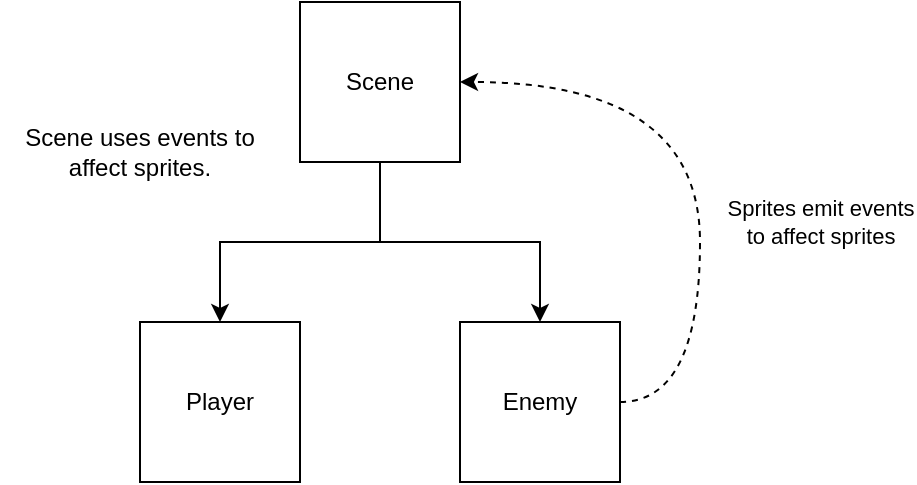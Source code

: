 <mxfile version="15.4.0" type="device" pages="2"><diagram id="J1InckuW2fwlYdY4EKgK" name="Overview"><mxGraphModel dx="106" dy="77" grid="1" gridSize="10" guides="1" tooltips="1" connect="1" arrows="1" fold="1" page="1" pageScale="1" pageWidth="850" pageHeight="1100" math="0" shadow="0"><root><mxCell id="0"/><mxCell id="1" parent="0"/><mxCell id="D9_8oQUbHowMgw041O21-9" style="edgeStyle=orthogonalEdgeStyle;rounded=0;orthogonalLoop=1;jettySize=auto;html=1;entryX=0.5;entryY=0;entryDx=0;entryDy=0;" edge="1" parent="1" source="D9_8oQUbHowMgw041O21-6" target="D9_8oQUbHowMgw041O21-7"><mxGeometry relative="1" as="geometry"/></mxCell><mxCell id="D9_8oQUbHowMgw041O21-10" style="edgeStyle=orthogonalEdgeStyle;rounded=0;orthogonalLoop=1;jettySize=auto;html=1;entryX=0.5;entryY=0;entryDx=0;entryDy=0;" edge="1" parent="1" source="D9_8oQUbHowMgw041O21-6" target="D9_8oQUbHowMgw041O21-8"><mxGeometry relative="1" as="geometry"/></mxCell><mxCell id="D9_8oQUbHowMgw041O21-6" value="Scene" style="whiteSpace=wrap;html=1;aspect=fixed;" vertex="1" parent="1"><mxGeometry x="320" y="90" width="80" height="80" as="geometry"/></mxCell><mxCell id="D9_8oQUbHowMgw041O21-7" value="Player" style="whiteSpace=wrap;html=1;aspect=fixed;" vertex="1" parent="1"><mxGeometry x="240" y="250" width="80" height="80" as="geometry"/></mxCell><mxCell id="D9_8oQUbHowMgw041O21-11" style="edgeStyle=orthogonalEdgeStyle;rounded=0;orthogonalLoop=1;jettySize=auto;html=1;curved=1;entryX=1;entryY=0.5;entryDx=0;entryDy=0;exitX=1;exitY=0.5;exitDx=0;exitDy=0;dashed=1;" edge="1" parent="1" source="D9_8oQUbHowMgw041O21-8" target="D9_8oQUbHowMgw041O21-6"><mxGeometry relative="1" as="geometry"><mxPoint x="530" y="160" as="targetPoint"/><Array as="points"><mxPoint x="520" y="290"/><mxPoint x="520" y="130"/></Array></mxGeometry></mxCell><mxCell id="D9_8oQUbHowMgw041O21-12" value="Sprites emit events &lt;br&gt;to affect sprites" style="edgeLabel;html=1;align=center;verticalAlign=middle;resizable=0;points=[];" vertex="1" connectable="0" parent="D9_8oQUbHowMgw041O21-11"><mxGeometry x="0.069" y="18" relative="1" as="geometry"><mxPoint x="78" y="41" as="offset"/></mxGeometry></mxCell><mxCell id="D9_8oQUbHowMgw041O21-8" value="Enemy" style="whiteSpace=wrap;html=1;aspect=fixed;" vertex="1" parent="1"><mxGeometry x="400" y="250" width="80" height="80" as="geometry"/></mxCell><mxCell id="D9_8oQUbHowMgw041O21-13" value="Scene uses events to affect sprites." style="text;html=1;strokeColor=none;fillColor=none;align=center;verticalAlign=middle;whiteSpace=wrap;rounded=0;" vertex="1" parent="1"><mxGeometry x="170" y="150" width="140" height="30" as="geometry"/></mxCell></root></mxGraphModel></diagram><diagram id="Ladgr5ll9ane3fLe4X2c" name="Page-2"><mxGraphModel dx="786" dy="572" grid="1" gridSize="10" guides="1" tooltips="1" connect="1" arrows="1" fold="1" page="1" pageScale="1" pageWidth="850" pageHeight="1100" math="0" shadow="0"><root><mxCell id="bhzknE2PBbN1UdV1b2PA-0"/><mxCell id="bhzknE2PBbN1UdV1b2PA-1" parent="bhzknE2PBbN1UdV1b2PA-0"/><mxCell id="bhzknE2PBbN1UdV1b2PA-2" value="&lt;p style=&quot;margin: 0px ; margin-top: 4px ; text-align: center&quot;&gt;&lt;i&gt;&amp;lt;&amp;lt;Interface&amp;gt;&amp;gt;&lt;/i&gt;&lt;br&gt;&lt;b&gt;IGameSprite&lt;/b&gt;&lt;/p&gt;&lt;hr size=&quot;1&quot;&gt;&lt;p style=&quot;margin: 0px ; margin-left: 4px&quot;&gt;+ position: Tuple[float, float]&lt;/p&gt;&lt;p style=&quot;margin: 0px ; margin-left: 4px&quot;&gt;+ inventory: Dict[str, int]&lt;/p&gt;&lt;p style=&quot;margin: 0px ; margin-left: 4px&quot;&gt;+ Image: Surface&lt;/p&gt;&lt;p style=&quot;margin: 0px ; margin-left: 4px&quot;&gt;+ rect: Rect&lt;/p&gt;&lt;hr size=&quot;1&quot;&gt;&lt;p style=&quot;margin: 0px ; margin-left: 4px&quot;&gt;+ update(float): None&lt;/p&gt;&lt;p style=&quot;margin: 0px ; margin-left: 4px&quot;&gt;+ process_event(event): None&lt;br&gt;+ initialize(**KWARGS): None&lt;/p&gt;&lt;p style=&quot;margin: 0px ; margin-left: 4px&quot;&gt;+ execute(str, **KWARGS): None&lt;/p&gt;" style="verticalAlign=top;align=left;overflow=fill;fontSize=12;fontFamily=Helvetica;html=1;" vertex="1" parent="bhzknE2PBbN1UdV1b2PA-1"><mxGeometry x="149" y="200" width="250" height="240" as="geometry"/></mxCell></root></mxGraphModel></diagram></mxfile>
